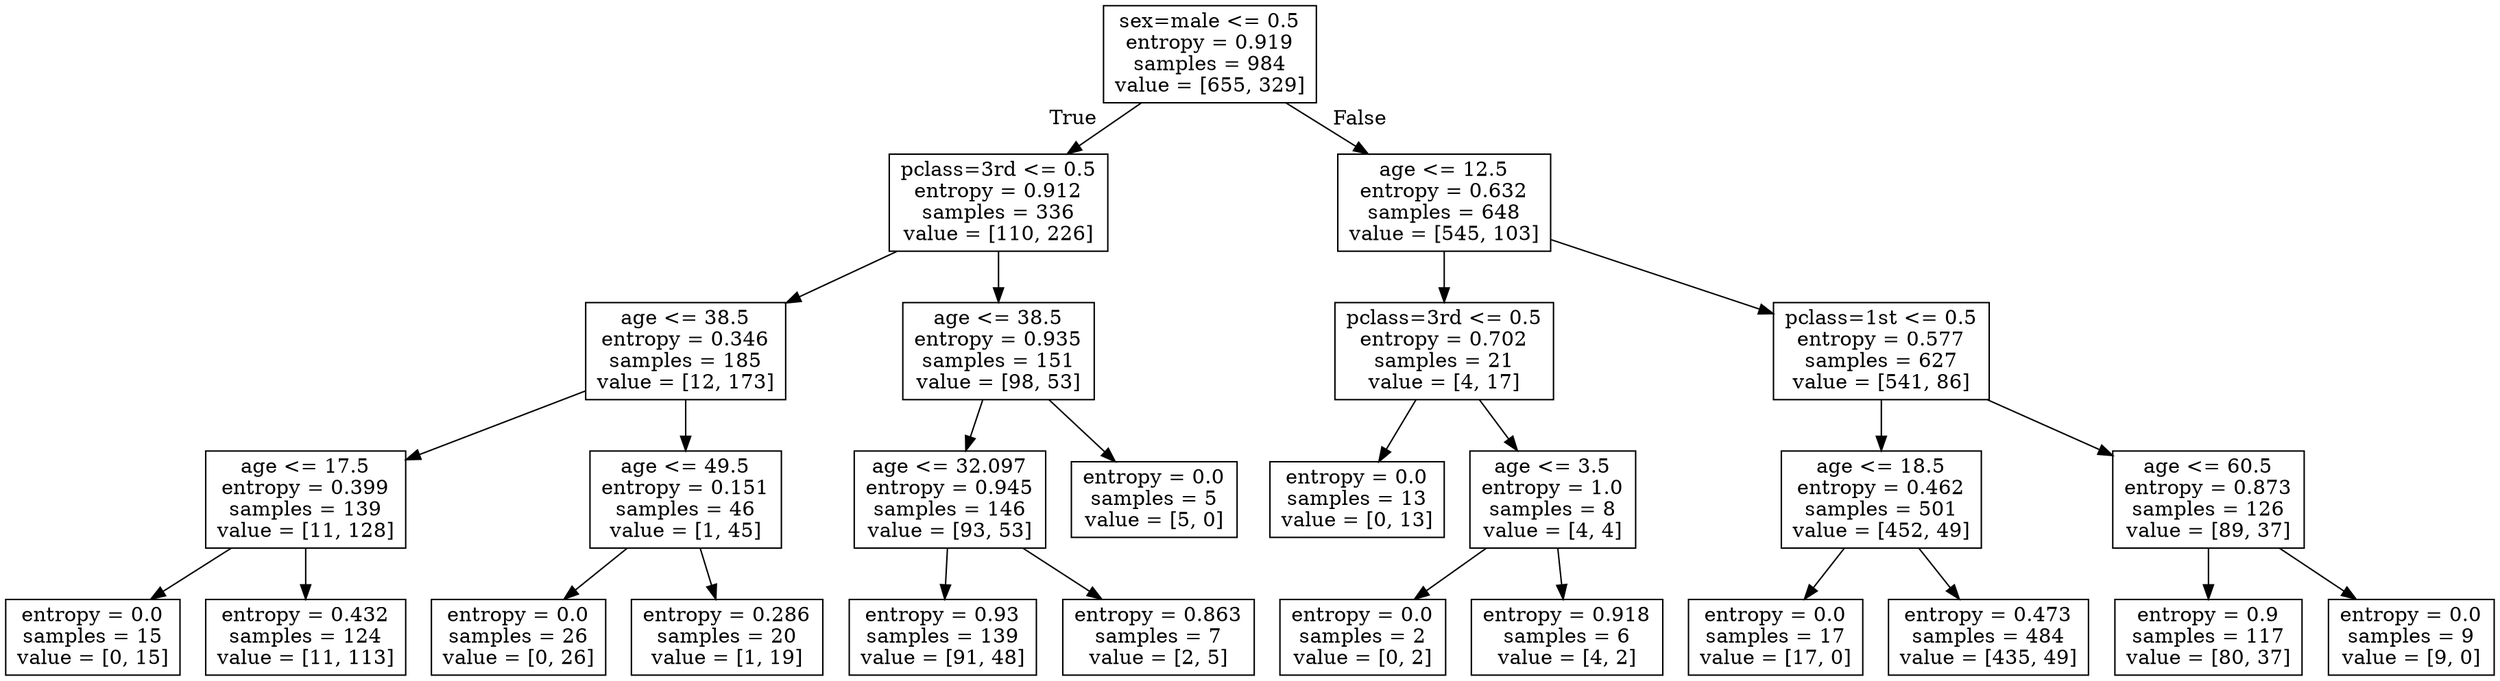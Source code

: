 digraph Tree {
node [shape=box] ;
0 [label="sex=male <= 0.5\nentropy = 0.919\nsamples = 984\nvalue = [655, 329]"] ;
1 [label="pclass=3rd <= 0.5\nentropy = 0.912\nsamples = 336\nvalue = [110, 226]"] ;
0 -> 1 [labeldistance=2.5, labelangle=45, headlabel="True"] ;
2 [label="age <= 38.5\nentropy = 0.346\nsamples = 185\nvalue = [12, 173]"] ;
1 -> 2 ;
3 [label="age <= 17.5\nentropy = 0.399\nsamples = 139\nvalue = [11, 128]"] ;
2 -> 3 ;
4 [label="entropy = 0.0\nsamples = 15\nvalue = [0, 15]"] ;
3 -> 4 ;
5 [label="entropy = 0.432\nsamples = 124\nvalue = [11, 113]"] ;
3 -> 5 ;
6 [label="age <= 49.5\nentropy = 0.151\nsamples = 46\nvalue = [1, 45]"] ;
2 -> 6 ;
7 [label="entropy = 0.0\nsamples = 26\nvalue = [0, 26]"] ;
6 -> 7 ;
8 [label="entropy = 0.286\nsamples = 20\nvalue = [1, 19]"] ;
6 -> 8 ;
9 [label="age <= 38.5\nentropy = 0.935\nsamples = 151\nvalue = [98, 53]"] ;
1 -> 9 ;
10 [label="age <= 32.097\nentropy = 0.945\nsamples = 146\nvalue = [93, 53]"] ;
9 -> 10 ;
11 [label="entropy = 0.93\nsamples = 139\nvalue = [91, 48]"] ;
10 -> 11 ;
12 [label="entropy = 0.863\nsamples = 7\nvalue = [2, 5]"] ;
10 -> 12 ;
13 [label="entropy = 0.0\nsamples = 5\nvalue = [5, 0]"] ;
9 -> 13 ;
14 [label="age <= 12.5\nentropy = 0.632\nsamples = 648\nvalue = [545, 103]"] ;
0 -> 14 [labeldistance=2.5, labelangle=-45, headlabel="False"] ;
15 [label="pclass=3rd <= 0.5\nentropy = 0.702\nsamples = 21\nvalue = [4, 17]"] ;
14 -> 15 ;
16 [label="entropy = 0.0\nsamples = 13\nvalue = [0, 13]"] ;
15 -> 16 ;
17 [label="age <= 3.5\nentropy = 1.0\nsamples = 8\nvalue = [4, 4]"] ;
15 -> 17 ;
18 [label="entropy = 0.0\nsamples = 2\nvalue = [0, 2]"] ;
17 -> 18 ;
19 [label="entropy = 0.918\nsamples = 6\nvalue = [4, 2]"] ;
17 -> 19 ;
20 [label="pclass=1st <= 0.5\nentropy = 0.577\nsamples = 627\nvalue = [541, 86]"] ;
14 -> 20 ;
21 [label="age <= 18.5\nentropy = 0.462\nsamples = 501\nvalue = [452, 49]"] ;
20 -> 21 ;
22 [label="entropy = 0.0\nsamples = 17\nvalue = [17, 0]"] ;
21 -> 22 ;
23 [label="entropy = 0.473\nsamples = 484\nvalue = [435, 49]"] ;
21 -> 23 ;
24 [label="age <= 60.5\nentropy = 0.873\nsamples = 126\nvalue = [89, 37]"] ;
20 -> 24 ;
25 [label="entropy = 0.9\nsamples = 117\nvalue = [80, 37]"] ;
24 -> 25 ;
26 [label="entropy = 0.0\nsamples = 9\nvalue = [9, 0]"] ;
24 -> 26 ;
}